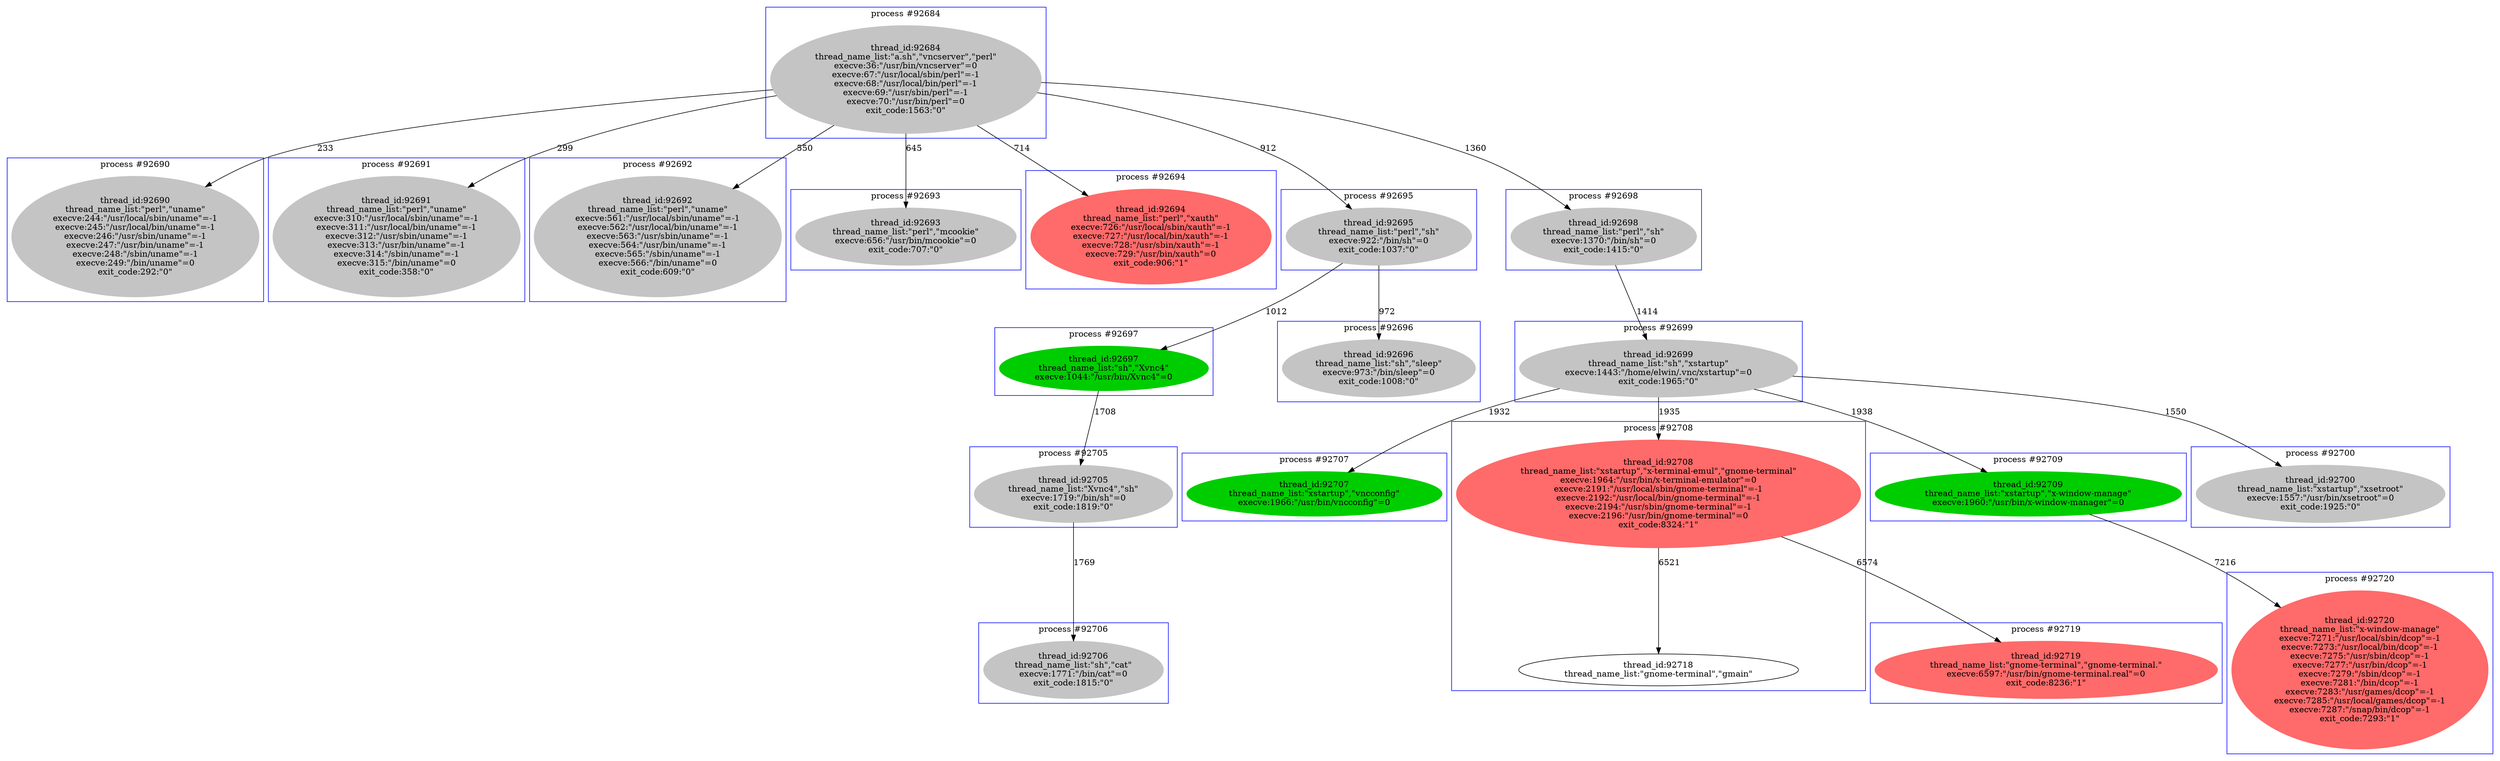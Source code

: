 digraph abc{
subgraph cluster_92684 {
92684   [label="thread_id:92684\nthread_name_list:\"a.sh\",\"vncserver\",\"perl\"\nexecve:36:\"/usr/bin/vncserver\"=0\nexecve:67:\"/usr/local/sbin/perl\"=-1\nexecve:68:\"/usr/local/bin/perl\"=-1\nexecve:69:\"/usr/sbin/perl\"=-1\nexecve:70:\"/usr/bin/perl\"=0\nexit_code:1563:\"0\"", style = filled , color="grey77"];
label = "process #92684";
color = blue;
}
subgraph cluster_92690 {
92690   [label="thread_id:92690\nthread_name_list:\"perl\",\"uname\"\nexecve:244:\"/usr/local/sbin/uname\"=-1\nexecve:245:\"/usr/local/bin/uname\"=-1\nexecve:246:\"/usr/sbin/uname\"=-1\nexecve:247:\"/usr/bin/uname\"=-1\nexecve:248:\"/sbin/uname\"=-1\nexecve:249:\"/bin/uname\"=0\nexit_code:292:\"0\"", style = filled , color="grey77"];
label = "process #92690";
color = blue;
}
subgraph cluster_92691 {
92691   [label="thread_id:92691\nthread_name_list:\"perl\",\"uname\"\nexecve:310:\"/usr/local/sbin/uname\"=-1\nexecve:311:\"/usr/local/bin/uname\"=-1\nexecve:312:\"/usr/sbin/uname\"=-1\nexecve:313:\"/usr/bin/uname\"=-1\nexecve:314:\"/sbin/uname\"=-1\nexecve:315:\"/bin/uname\"=0\nexit_code:358:\"0\"", style = filled , color="grey77"];
label = "process #92691";
color = blue;
}
subgraph cluster_92692 {
92692   [label="thread_id:92692\nthread_name_list:\"perl\",\"uname\"\nexecve:561:\"/usr/local/sbin/uname\"=-1\nexecve:562:\"/usr/local/bin/uname\"=-1\nexecve:563:\"/usr/sbin/uname\"=-1\nexecve:564:\"/usr/bin/uname\"=-1\nexecve:565:\"/sbin/uname\"=-1\nexecve:566:\"/bin/uname\"=0\nexit_code:609:\"0\"", style = filled , color="grey77"];
label = "process #92692";
color = blue;
}
subgraph cluster_92693 {
92693   [label="thread_id:92693\nthread_name_list:\"perl\",\"mcookie\"\nexecve:656:\"/usr/bin/mcookie\"=0\nexit_code:707:\"0\"", style = filled , color="grey77"];
label = "process #92693";
color = blue;
}
subgraph cluster_92694 {
92694   [label="thread_id:92694\nthread_name_list:\"perl\",\"xauth\"\nexecve:726:\"/usr/local/sbin/xauth\"=-1\nexecve:727:\"/usr/local/bin/xauth\"=-1\nexecve:728:\"/usr/sbin/xauth\"=-1\nexecve:729:\"/usr/bin/xauth\"=0\nexit_code:906:\"1\"", style = filled , color="indianred1"];
label = "process #92694";
color = blue;
}
subgraph cluster_92695 {
92695   [label="thread_id:92695\nthread_name_list:\"perl\",\"sh\"\nexecve:922:\"/bin/sh\"=0\nexit_code:1037:\"0\"", style = filled , color="grey77"];
label = "process #92695";
color = blue;
}
subgraph cluster_92696 {
92696   [label="thread_id:92696\nthread_name_list:\"sh\",\"sleep\"\nexecve:973:\"/bin/sleep\"=0\nexit_code:1008:\"0\"", style = filled , color="grey77"];
label = "process #92696";
color = blue;
}
subgraph cluster_92697 {
92697   [label="thread_id:92697\nthread_name_list:\"sh\",\"Xvnc4\"\nexecve:1044:\"/usr/bin/Xvnc4\"=0", style = filled , color="green3"];
label = "process #92697";
color = blue;
}
subgraph cluster_92698 {
92698   [label="thread_id:92698\nthread_name_list:\"perl\",\"sh\"\nexecve:1370:\"/bin/sh\"=0\nexit_code:1415:\"0\"", style = filled , color="grey77"];
label = "process #92698";
color = blue;
}
subgraph cluster_92699 {
92699   [label="thread_id:92699\nthread_name_list:\"sh\",\"xstartup\"\nexecve:1443:\"/home/elwin/.vnc/xstartup\"=0\nexit_code:1965:\"0\"", style = filled , color="grey77"];
label = "process #92699";
color = blue;
}
subgraph cluster_92700 {
92700   [label="thread_id:92700\nthread_name_list:\"xstartup\",\"xsetroot\"\nexecve:1557:\"/usr/bin/xsetroot\"=0\nexit_code:1925:\"0\"", style = filled , color="grey77"];
label = "process #92700";
color = blue;
}
subgraph cluster_92705 {
92705   [label="thread_id:92705\nthread_name_list:\"Xvnc4\",\"sh\"\nexecve:1719:\"/bin/sh\"=0\nexit_code:1819:\"0\"", style = filled , color="grey77"];
label = "process #92705";
color = blue;
}
subgraph cluster_92706 {
92706   [label="thread_id:92706\nthread_name_list:\"sh\",\"cat\"\nexecve:1771:\"/bin/cat\"=0\nexit_code:1815:\"0\"", style = filled , color="grey77"];
label = "process #92706";
color = blue;
}
subgraph cluster_92707 {
92707   [label="thread_id:92707\nthread_name_list:\"xstartup\",\"vncconfig\"\nexecve:1966:\"/usr/bin/vncconfig\"=0", style = filled , color="green3"];
label = "process #92707";
color = blue;
}
subgraph cluster_92708 {
92708   [label="thread_id:92708\nthread_name_list:\"xstartup\",\"x-terminal-emul\",\"gnome-terminal\"\nexecve:1964:\"/usr/bin/x-terminal-emulator\"=0\nexecve:2191:\"/usr/local/sbin/gnome-terminal\"=-1\nexecve:2192:\"/usr/local/bin/gnome-terminal\"=-1\nexecve:2194:\"/usr/sbin/gnome-terminal\"=-1\nexecve:2196:\"/usr/bin/gnome-terminal\"=0\nexit_code:8324:\"1\"", style = filled , color="indianred1"];
92718   [label="thread_id:92718\nthread_name_list:\"gnome-terminal\",\"gmain\""];
label = "process #92708";
color = blue;
}
subgraph cluster_92709 {
92709   [label="thread_id:92709\nthread_name_list:\"xstartup\",\"x-window-manage\"\nexecve:1960:\"/usr/bin/x-window-manager\"=0", style = filled , color="green3"];
label = "process #92709";
color = blue;
}
subgraph cluster_92719 {
92719   [label="thread_id:92719\nthread_name_list:\"gnome-terminal\",\"gnome-terminal.\"\nexecve:6597:\"/usr/bin/gnome-terminal.real\"=0\nexit_code:8236:\"1\"", style = filled , color="indianred1"];
label = "process #92719";
color = blue;
}
subgraph cluster_92720 {
92720   [label="thread_id:92720\nthread_name_list:\"x-window-manage\"\nexecve:7271:\"/usr/local/sbin/dcop\"=-1\nexecve:7273:\"/usr/local/bin/dcop\"=-1\nexecve:7275:\"/usr/sbin/dcop\"=-1\nexecve:7277:\"/usr/bin/dcop\"=-1\nexecve:7279:\"/sbin/dcop\"=-1\nexecve:7281:\"/bin/dcop\"=-1\nexecve:7283:\"/usr/games/dcop\"=-1\nexecve:7285:\"/usr/local/games/dcop\"=-1\nexecve:7287:\"/snap/bin/dcop\"=-1\nexit_code:7293:\"1\"", style = filled , color="indianred1"];
label = "process #92720";
color = blue;
}
92684 -> 92690   [label="233"];
92684 -> 92691   [label="299"];
92684 -> 92692   [label="550"];
92684 -> 92693   [label="645"];
92684 -> 92694   [label="714"];
92684 -> 92695   [label="912"];
92684 -> 92698   [label="1360"];






92695 -> 92696   [label="972"];
92695 -> 92697   [label="1012"];


92697 -> 92705   [label="1708"];

92698 -> 92699   [label="1414"];

92699 -> 92700   [label="1550"];
92699 -> 92707   [label="1932"];
92699 -> 92708   [label="1935"];
92699 -> 92709   [label="1938"];


92705 -> 92706   [label="1769"];



92708 -> 92718   [label="6521"];
92708 -> 92719   [label="6574"];

92709 -> 92720   [label="7216"];




}
